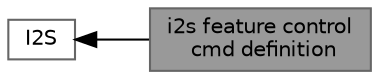 digraph "i2s feature control cmd definition"
{
 // LATEX_PDF_SIZE
  bgcolor="transparent";
  edge [fontname=Helvetica,fontsize=10,labelfontname=Helvetica,labelfontsize=10];
  node [fontname=Helvetica,fontsize=10,shape=box,height=0.2,width=0.4];
  rankdir=LR;
  Node2 [label="I2S",height=0.2,width=0.4,color="grey40", fillcolor="white", style="filled",URL="$group___i2_s.html",tooltip=" "];
  Node1 [label="i2s feature control\l cmd definition",height=0.2,width=0.4,color="gray40", fillcolor="grey60", style="filled", fontcolor="black",tooltip=" "];
  Node2->Node1 [shape=plaintext, dir="back", style="solid"];
}
